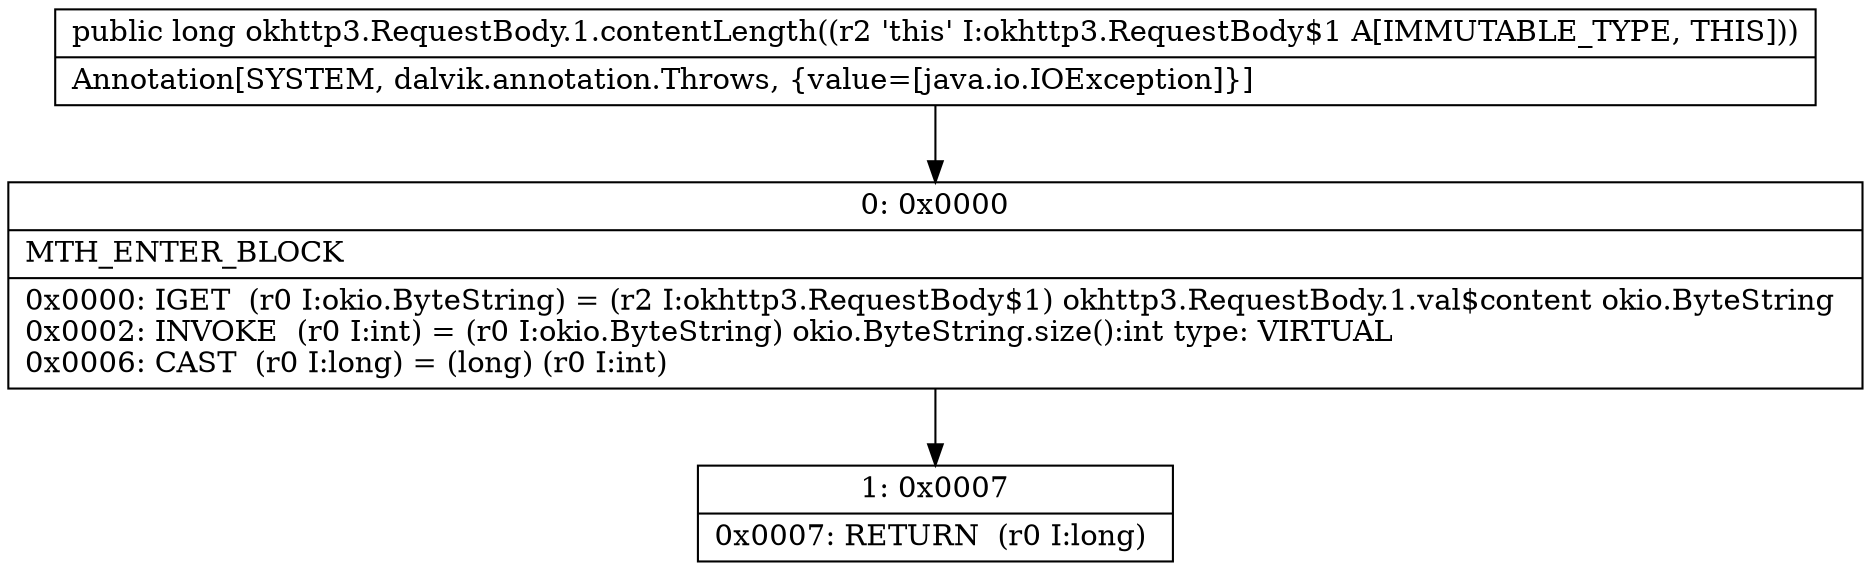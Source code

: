 digraph "CFG forokhttp3.RequestBody.1.contentLength()J" {
Node_0 [shape=record,label="{0\:\ 0x0000|MTH_ENTER_BLOCK\l|0x0000: IGET  (r0 I:okio.ByteString) = (r2 I:okhttp3.RequestBody$1) okhttp3.RequestBody.1.val$content okio.ByteString \l0x0002: INVOKE  (r0 I:int) = (r0 I:okio.ByteString) okio.ByteString.size():int type: VIRTUAL \l0x0006: CAST  (r0 I:long) = (long) (r0 I:int) \l}"];
Node_1 [shape=record,label="{1\:\ 0x0007|0x0007: RETURN  (r0 I:long) \l}"];
MethodNode[shape=record,label="{public long okhttp3.RequestBody.1.contentLength((r2 'this' I:okhttp3.RequestBody$1 A[IMMUTABLE_TYPE, THIS]))  | Annotation[SYSTEM, dalvik.annotation.Throws, \{value=[java.io.IOException]\}]\l}"];
MethodNode -> Node_0;
Node_0 -> Node_1;
}


